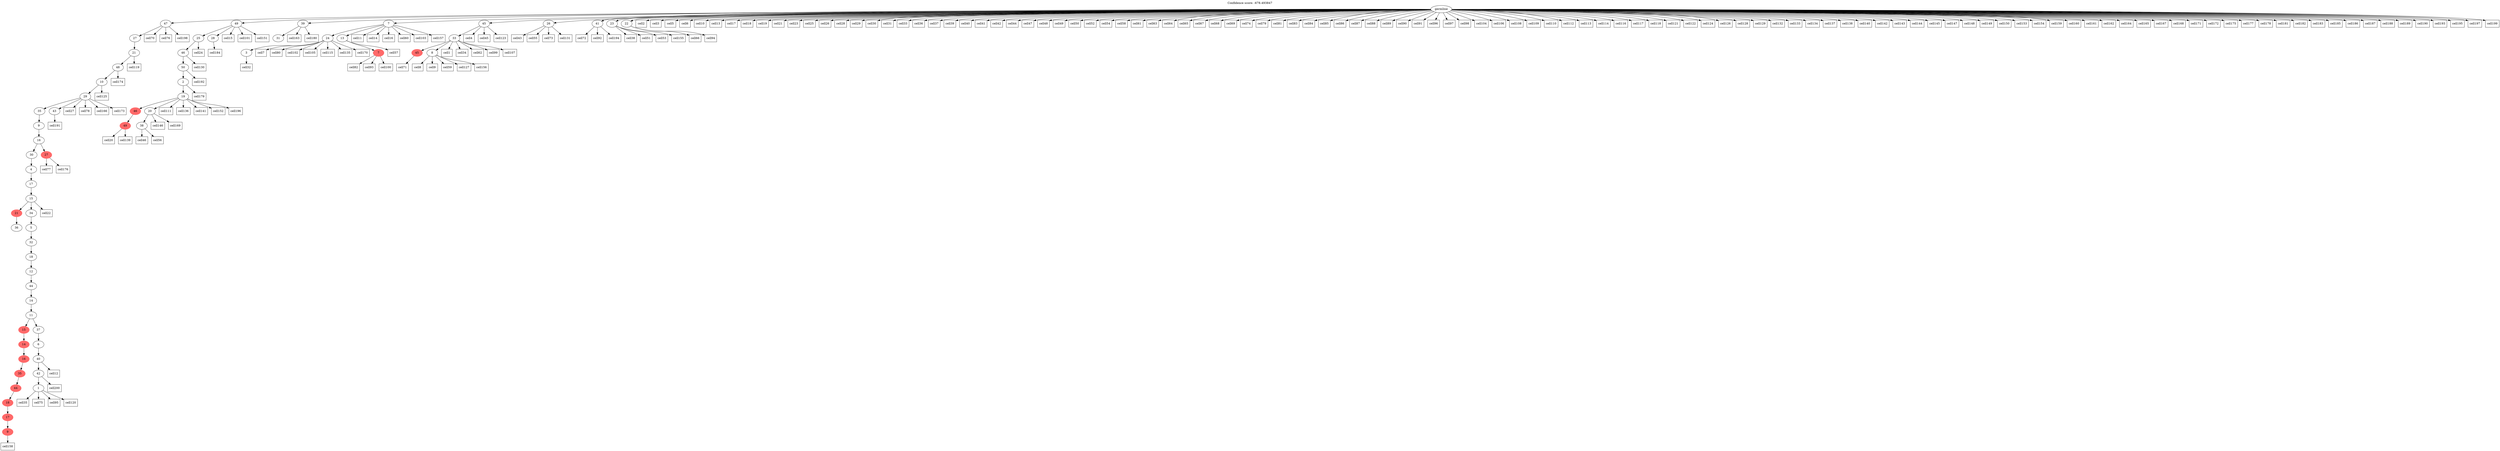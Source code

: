 digraph g {
	"61" -> "62";
	"62" [label="36"];
	"59" -> "60";
	"60" [color=indianred1, style=filled, label="9"];
	"58" -> "59";
	"59" [color=indianred1, style=filled, label="17"];
	"57" -> "58";
	"58" [color=indianred1, style=filled, label="18"];
	"56" -> "57";
	"57" [color=indianred1, style=filled, label="44"];
	"55" -> "56";
	"56" [color=indianred1, style=filled, label="35"];
	"54" -> "55";
	"55" [color=indianred1, style=filled, label="16"];
	"53" -> "54";
	"54" [color=indianred1, style=filled, label="14"];
	"51" -> "52";
	"52" [label="1"];
	"50" -> "51";
	"51" [label="42"];
	"49" -> "50";
	"50" [label="40"];
	"48" -> "49";
	"49" [label="6"];
	"47" -> "48";
	"48" [label="37"];
	"47" -> "53";
	"53" [color=indianred1, style=filled, label="15"];
	"46" -> "47";
	"47" [label="11"];
	"45" -> "46";
	"46" [label="14"];
	"44" -> "45";
	"45" [label="44"];
	"43" -> "44";
	"44" [label="12"];
	"42" -> "43";
	"43" [label="18"];
	"41" -> "42";
	"42" [label="32"];
	"40" -> "41";
	"41" [label="5"];
	"39" -> "40";
	"40" [label="34"];
	"39" -> "61";
	"61" [color=indianred1, style=filled, label="21"];
	"38" -> "39";
	"39" [label="15"];
	"37" -> "38";
	"38" [label="17"];
	"36" -> "37";
	"37" [label="4"];
	"34" -> "35";
	"35" [color=indianred1, style=filled, label="27"];
	"34" -> "36";
	"36" [label="30"];
	"33" -> "34";
	"34" [label="16"];
	"32" -> "33";
	"33" [label="9"];
	"31" -> "32";
	"32" [label="35"];
	"31" -> "63";
	"63" [label="43"];
	"30" -> "31";
	"31" [label="29"];
	"29" -> "30";
	"30" [label="10"];
	"28" -> "29";
	"29" [label="48"];
	"27" -> "28";
	"28" [label="21"];
	"26" -> "27";
	"27" [label="27"];
	"24" -> "25";
	"25" [color=indianred1, style=filled, label="49"];
	"22" -> "23";
	"23" [label="38"];
	"21" -> "22";
	"22" [label="20"];
	"21" -> "24";
	"24" [color=indianred1, style=filled, label="46"];
	"20" -> "21";
	"21" [label="19"];
	"19" -> "20";
	"20" [label="2"];
	"18" -> "19";
	"19" [label="50"];
	"17" -> "18";
	"18" [label="46"];
	"15" -> "16";
	"16" [label="28"];
	"15" -> "17";
	"17" [label="25"];
	"10" -> "11";
	"11" [label="31"];
	"8" -> "9";
	"9" [label="3"];
	"6" -> "7";
	"7" [color=indianred1, style=filled, label="7"];
	"5" -> "6";
	"6" [label="13"];
	"5" -> "8";
	"8" [label="24"];
	"2" -> "3";
	"3" [color=indianred1, style=filled, label="45"];
	"2" -> "4";
	"4" [label="8"];
	"1" -> "2";
	"2" [label="33"];
	"0" -> "1";
	"1" [label="45"];
	"0" -> "5";
	"5" [label="7"];
	"0" -> "10";
	"10" [label="39"];
	"0" -> "12";
	"12" [label="26"];
	"0" -> "13";
	"13" [label="41"];
	"0" -> "14";
	"14" [label="23"];
	"0" -> "15";
	"15" [label="49"];
	"0" -> "26";
	"26" [label="47"];
	"0" -> "64";
	"64" [label="22"];
	"0" [label="germline"];
	"2" -> "cell1";
	"cell1" [shape=box];
	"0" -> "cell2";
	"cell2" [shape=box];
	"0" -> "cell3";
	"cell3" [shape=box];
	"1" -> "cell4";
	"cell4" [shape=box];
	"0" -> "cell5";
	"cell5" [shape=box];
	"0" -> "cell6";
	"cell6" [shape=box];
	"8" -> "cell7";
	"cell7" [shape=box];
	"4" -> "cell8";
	"cell8" [shape=box];
	"4" -> "cell9";
	"cell9" [shape=box];
	"0" -> "cell10";
	"cell10" [shape=box];
	"5" -> "cell11";
	"cell11" [shape=box];
	"50" -> "cell12";
	"cell12" [shape=box];
	"0" -> "cell13";
	"cell13" [shape=box];
	"5" -> "cell14";
	"cell14" [shape=box];
	"15" -> "cell15";
	"cell15" [shape=box];
	"5" -> "cell16";
	"cell16" [shape=box];
	"0" -> "cell17";
	"cell17" [shape=box];
	"0" -> "cell18";
	"cell18" [shape=box];
	"0" -> "cell19";
	"cell19" [shape=box];
	"25" -> "cell20";
	"cell20" [shape=box];
	"0" -> "cell21";
	"cell21" [shape=box];
	"39" -> "cell22";
	"cell22" [shape=box];
	"0" -> "cell23";
	"cell23" [shape=box];
	"17" -> "cell24";
	"cell24" [shape=box];
	"0" -> "cell25";
	"cell25" [shape=box];
	"0" -> "cell26";
	"cell26" [shape=box];
	"31" -> "cell27";
	"cell27" [shape=box];
	"0" -> "cell28";
	"cell28" [shape=box];
	"0" -> "cell29";
	"cell29" [shape=box];
	"0" -> "cell30";
	"cell30" [shape=box];
	"0" -> "cell31";
	"cell31" [shape=box];
	"9" -> "cell32";
	"cell32" [shape=box];
	"0" -> "cell33";
	"cell33" [shape=box];
	"2" -> "cell34";
	"cell34" [shape=box];
	"52" -> "cell35";
	"cell35" [shape=box];
	"0" -> "cell36";
	"cell36" [shape=box];
	"0" -> "cell37";
	"cell37" [shape=box];
	"14" -> "cell38";
	"cell38" [shape=box];
	"0" -> "cell39";
	"cell39" [shape=box];
	"0" -> "cell40";
	"cell40" [shape=box];
	"0" -> "cell41";
	"cell41" [shape=box];
	"0" -> "cell42";
	"cell42" [shape=box];
	"12" -> "cell43";
	"cell43" [shape=box];
	"0" -> "cell44";
	"cell44" [shape=box];
	"1" -> "cell45";
	"cell45" [shape=box];
	"23" -> "cell46";
	"cell46" [shape=box];
	"0" -> "cell47";
	"cell47" [shape=box];
	"0" -> "cell48";
	"cell48" [shape=box];
	"0" -> "cell49";
	"cell49" [shape=box];
	"0" -> "cell50";
	"cell50" [shape=box];
	"14" -> "cell51";
	"cell51" [shape=box];
	"0" -> "cell52";
	"cell52" [shape=box];
	"14" -> "cell53";
	"cell53" [shape=box];
	"0" -> "cell54";
	"cell54" [shape=box];
	"12" -> "cell55";
	"cell55" [shape=box];
	"23" -> "cell56";
	"cell56" [shape=box];
	"6" -> "cell57";
	"cell57" [shape=box];
	"0" -> "cell58";
	"cell58" [shape=box];
	"4" -> "cell59";
	"cell59" [shape=box];
	"5" -> "cell60";
	"cell60" [shape=box];
	"0" -> "cell61";
	"cell61" [shape=box];
	"2" -> "cell62";
	"cell62" [shape=box];
	"0" -> "cell63";
	"cell63" [shape=box];
	"0" -> "cell64";
	"cell64" [shape=box];
	"0" -> "cell65";
	"cell65" [shape=box];
	"64" -> "cell66";
	"cell66" [shape=box];
	"0" -> "cell67";
	"cell67" [shape=box];
	"0" -> "cell68";
	"cell68" [shape=box];
	"0" -> "cell69";
	"cell69" [shape=box];
	"26" -> "cell70";
	"cell70" [shape=box];
	"3" -> "cell71";
	"cell71" [shape=box];
	"13" -> "cell72";
	"cell72" [shape=box];
	"12" -> "cell73";
	"cell73" [shape=box];
	"0" -> "cell74";
	"cell74" [shape=box];
	"52" -> "cell75";
	"cell75" [shape=box];
	"26" -> "cell76";
	"cell76" [shape=box];
	"35" -> "cell77";
	"cell77" [shape=box];
	"31" -> "cell78";
	"cell78" [shape=box];
	"0" -> "cell79";
	"cell79" [shape=box];
	"8" -> "cell80";
	"cell80" [shape=box];
	"0" -> "cell81";
	"cell81" [shape=box];
	"7" -> "cell82";
	"cell82" [shape=box];
	"0" -> "cell83";
	"cell83" [shape=box];
	"0" -> "cell84";
	"cell84" [shape=box];
	"0" -> "cell85";
	"cell85" [shape=box];
	"0" -> "cell86";
	"cell86" [shape=box];
	"0" -> "cell87";
	"cell87" [shape=box];
	"0" -> "cell88";
	"cell88" [shape=box];
	"0" -> "cell89";
	"cell89" [shape=box];
	"0" -> "cell90";
	"cell90" [shape=box];
	"0" -> "cell91";
	"cell91" [shape=box];
	"13" -> "cell92";
	"cell92" [shape=box];
	"7" -> "cell93";
	"cell93" [shape=box];
	"64" -> "cell94";
	"cell94" [shape=box];
	"52" -> "cell95";
	"cell95" [shape=box];
	"0" -> "cell96";
	"cell96" [shape=box];
	"0" -> "cell97";
	"cell97" [shape=box];
	"0" -> "cell98";
	"cell98" [shape=box];
	"2" -> "cell99";
	"cell99" [shape=box];
	"7" -> "cell100";
	"cell100" [shape=box];
	"15" -> "cell101";
	"cell101" [shape=box];
	"8" -> "cell102";
	"cell102" [shape=box];
	"5" -> "cell103";
	"cell103" [shape=box];
	"0" -> "cell104";
	"cell104" [shape=box];
	"8" -> "cell105";
	"cell105" [shape=box];
	"0" -> "cell106";
	"cell106" [shape=box];
	"2" -> "cell107";
	"cell107" [shape=box];
	"0" -> "cell108";
	"cell108" [shape=box];
	"0" -> "cell109";
	"cell109" [shape=box];
	"0" -> "cell110";
	"cell110" [shape=box];
	"21" -> "cell111";
	"cell111" [shape=box];
	"0" -> "cell112";
	"cell112" [shape=box];
	"0" -> "cell113";
	"cell113" [shape=box];
	"0" -> "cell114";
	"cell114" [shape=box];
	"8" -> "cell115";
	"cell115" [shape=box];
	"0" -> "cell116";
	"cell116" [shape=box];
	"0" -> "cell117";
	"cell117" [shape=box];
	"0" -> "cell118";
	"cell118" [shape=box];
	"28" -> "cell119";
	"cell119" [shape=box];
	"52" -> "cell120";
	"cell120" [shape=box];
	"0" -> "cell121";
	"cell121" [shape=box];
	"0" -> "cell122";
	"cell122" [shape=box];
	"1" -> "cell123";
	"cell123" [shape=box];
	"0" -> "cell124";
	"cell124" [shape=box];
	"30" -> "cell125";
	"cell125" [shape=box];
	"0" -> "cell126";
	"cell126" [shape=box];
	"4" -> "cell127";
	"cell127" [shape=box];
	"0" -> "cell128";
	"cell128" [shape=box];
	"0" -> "cell129";
	"cell129" [shape=box];
	"18" -> "cell130";
	"cell130" [shape=box];
	"12" -> "cell131";
	"cell131" [shape=box];
	"0" -> "cell132";
	"cell132" [shape=box];
	"0" -> "cell133";
	"cell133" [shape=box];
	"0" -> "cell134";
	"cell134" [shape=box];
	"8" -> "cell135";
	"cell135" [shape=box];
	"21" -> "cell136";
	"cell136" [shape=box];
	"0" -> "cell137";
	"cell137" [shape=box];
	"0" -> "cell138";
	"cell138" [shape=box];
	"25" -> "cell139";
	"cell139" [shape=box];
	"0" -> "cell140";
	"cell140" [shape=box];
	"21" -> "cell141";
	"cell141" [shape=box];
	"0" -> "cell142";
	"cell142" [shape=box];
	"0" -> "cell143";
	"cell143" [shape=box];
	"0" -> "cell144";
	"cell144" [shape=box];
	"0" -> "cell145";
	"cell145" [shape=box];
	"22" -> "cell146";
	"cell146" [shape=box];
	"0" -> "cell147";
	"cell147" [shape=box];
	"0" -> "cell148";
	"cell148" [shape=box];
	"0" -> "cell149";
	"cell149" [shape=box];
	"0" -> "cell150";
	"cell150" [shape=box];
	"15" -> "cell151";
	"cell151" [shape=box];
	"21" -> "cell152";
	"cell152" [shape=box];
	"0" -> "cell153";
	"cell153" [shape=box];
	"0" -> "cell154";
	"cell154" [shape=box];
	"14" -> "cell155";
	"cell155" [shape=box];
	"4" -> "cell156";
	"cell156" [shape=box];
	"5" -> "cell157";
	"cell157" [shape=box];
	"60" -> "cell158";
	"cell158" [shape=box];
	"0" -> "cell159";
	"cell159" [shape=box];
	"0" -> "cell160";
	"cell160" [shape=box];
	"0" -> "cell161";
	"cell161" [shape=box];
	"0" -> "cell162";
	"cell162" [shape=box];
	"10" -> "cell163";
	"cell163" [shape=box];
	"0" -> "cell164";
	"cell164" [shape=box];
	"0" -> "cell165";
	"cell165" [shape=box];
	"31" -> "cell166";
	"cell166" [shape=box];
	"0" -> "cell167";
	"cell167" [shape=box];
	"0" -> "cell168";
	"cell168" [shape=box];
	"22" -> "cell169";
	"cell169" [shape=box];
	"8" -> "cell170";
	"cell170" [shape=box];
	"0" -> "cell171";
	"cell171" [shape=box];
	"0" -> "cell172";
	"cell172" [shape=box];
	"31" -> "cell173";
	"cell173" [shape=box];
	"29" -> "cell174";
	"cell174" [shape=box];
	"0" -> "cell175";
	"cell175" [shape=box];
	"35" -> "cell176";
	"cell176" [shape=box];
	"0" -> "cell177";
	"cell177" [shape=box];
	"0" -> "cell178";
	"cell178" [shape=box];
	"20" -> "cell179";
	"cell179" [shape=box];
	"10" -> "cell180";
	"cell180" [shape=box];
	"0" -> "cell181";
	"cell181" [shape=box];
	"0" -> "cell182";
	"cell182" [shape=box];
	"0" -> "cell183";
	"cell183" [shape=box];
	"16" -> "cell184";
	"cell184" [shape=box];
	"0" -> "cell185";
	"cell185" [shape=box];
	"0" -> "cell186";
	"cell186" [shape=box];
	"0" -> "cell187";
	"cell187" [shape=box];
	"0" -> "cell188";
	"cell188" [shape=box];
	"0" -> "cell189";
	"cell189" [shape=box];
	"0" -> "cell190";
	"cell190" [shape=box];
	"63" -> "cell191";
	"cell191" [shape=box];
	"19" -> "cell192";
	"cell192" [shape=box];
	"0" -> "cell193";
	"cell193" [shape=box];
	"13" -> "cell194";
	"cell194" [shape=box];
	"0" -> "cell195";
	"cell195" [shape=box];
	"21" -> "cell196";
	"cell196" [shape=box];
	"0" -> "cell197";
	"cell197" [shape=box];
	"26" -> "cell198";
	"cell198" [shape=box];
	"0" -> "cell199";
	"cell199" [shape=box];
	"51" -> "cell200";
	"cell200" [shape=box];
	labelloc="t";
	label="Confidence score: -678.493847";
}
